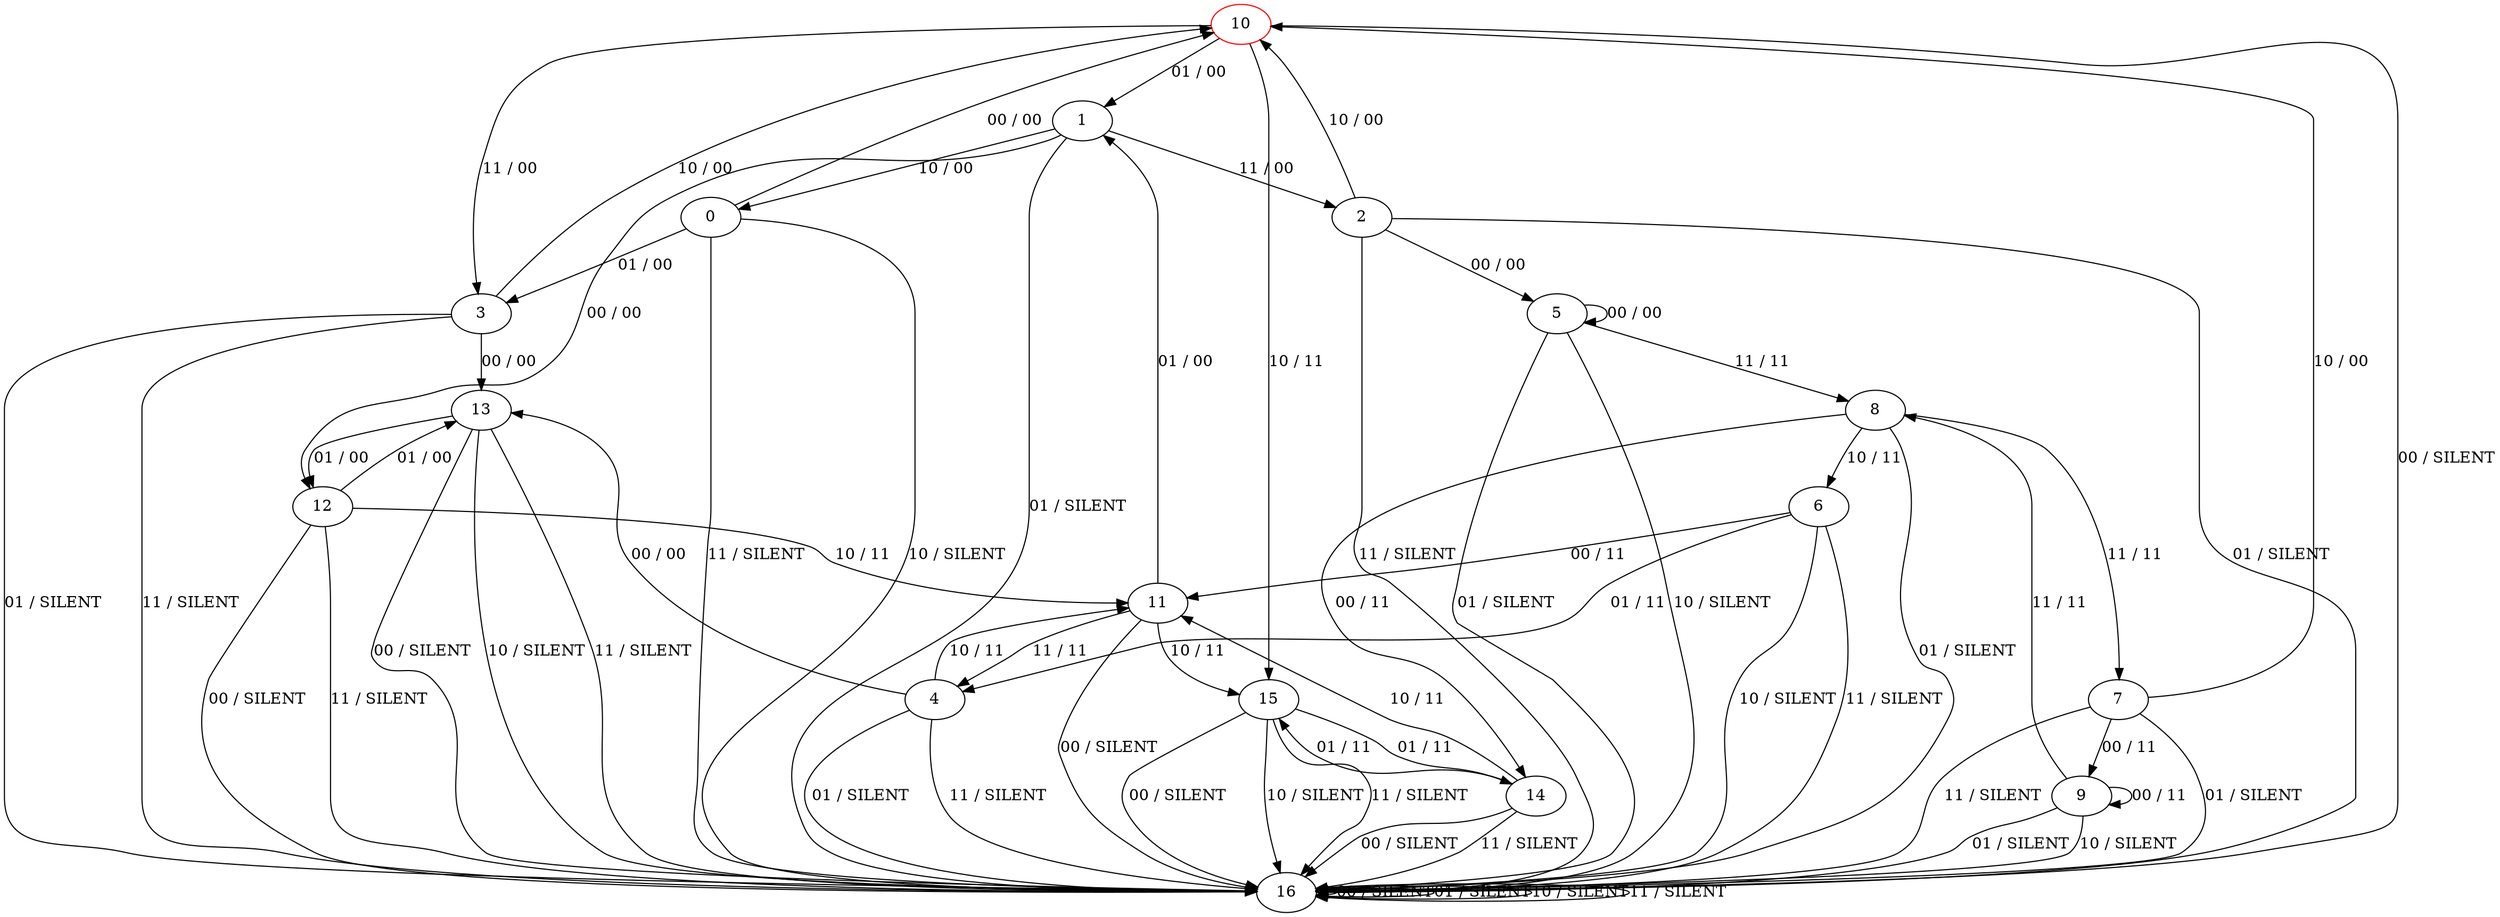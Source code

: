 digraph {
10 [color="red"]
0
1
2
3
4
5
6
7
8
9
11
12
13
14
15
16
10 -> 16 [label="00 / SILENT"]
10 -> 1 [label="01 / 00"]
10 -> 15 [label="10 / 11"]
10 -> 3 [label="11 / 00"]
0 -> 10 [label="00 / 00"]
0 -> 3 [label="01 / 00"]
0 -> 16 [label="10 / SILENT"]
0 -> 16 [label="11 / SILENT"]
1 -> 12 [label="00 / 00"]
1 -> 16 [label="01 / SILENT"]
1 -> 0 [label="10 / 00"]
1 -> 2 [label="11 / 00"]
2 -> 5 [label="00 / 00"]
2 -> 16 [label="01 / SILENT"]
2 -> 10 [label="10 / 00"]
2 -> 16 [label="11 / SILENT"]
3 -> 13 [label="00 / 00"]
3 -> 16 [label="01 / SILENT"]
3 -> 10 [label="10 / 00"]
3 -> 16 [label="11 / SILENT"]
4 -> 13 [label="00 / 00"]
4 -> 16 [label="01 / SILENT"]
4 -> 11 [label="10 / 11"]
4 -> 16 [label="11 / SILENT"]
5 -> 5 [label="00 / 00"]
5 -> 16 [label="01 / SILENT"]
5 -> 16 [label="10 / SILENT"]
5 -> 8 [label="11 / 11"]
6 -> 11 [label="00 / 11"]
6 -> 4 [label="01 / 11"]
6 -> 16 [label="10 / SILENT"]
6 -> 16 [label="11 / SILENT"]
7 -> 9 [label="00 / 11"]
7 -> 16 [label="01 / SILENT"]
7 -> 10 [label="10 / 00"]
7 -> 16 [label="11 / SILENT"]
8 -> 14 [label="00 / 11"]
8 -> 16 [label="01 / SILENT"]
8 -> 6 [label="10 / 11"]
8 -> 7 [label="11 / 11"]
9 -> 9 [label="00 / 11"]
9 -> 16 [label="01 / SILENT"]
9 -> 16 [label="10 / SILENT"]
9 -> 8 [label="11 / 11"]
11 -> 16 [label="00 / SILENT"]
11 -> 1 [label="01 / 00"]
11 -> 15 [label="10 / 11"]
11 -> 4 [label="11 / 11"]
12 -> 16 [label="00 / SILENT"]
12 -> 13 [label="01 / 00"]
12 -> 11 [label="10 / 11"]
12 -> 16 [label="11 / SILENT"]
13 -> 16 [label="00 / SILENT"]
13 -> 12 [label="01 / 00"]
13 -> 16 [label="10 / SILENT"]
13 -> 16 [label="11 / SILENT"]
14 -> 16 [label="00 / SILENT"]
14 -> 15 [label="01 / 11"]
14 -> 11 [label="10 / 11"]
14 -> 16 [label="11 / SILENT"]
15 -> 16 [label="00 / SILENT"]
15 -> 14 [label="01 / 11"]
15 -> 16 [label="10 / SILENT"]
15 -> 16 [label="11 / SILENT"]
16 -> 16 [label="00 / SILENT"]
16 -> 16 [label="01 / SILENT"]
16 -> 16 [label="10 / SILENT"]
16 -> 16 [label="11 / SILENT"]
}
